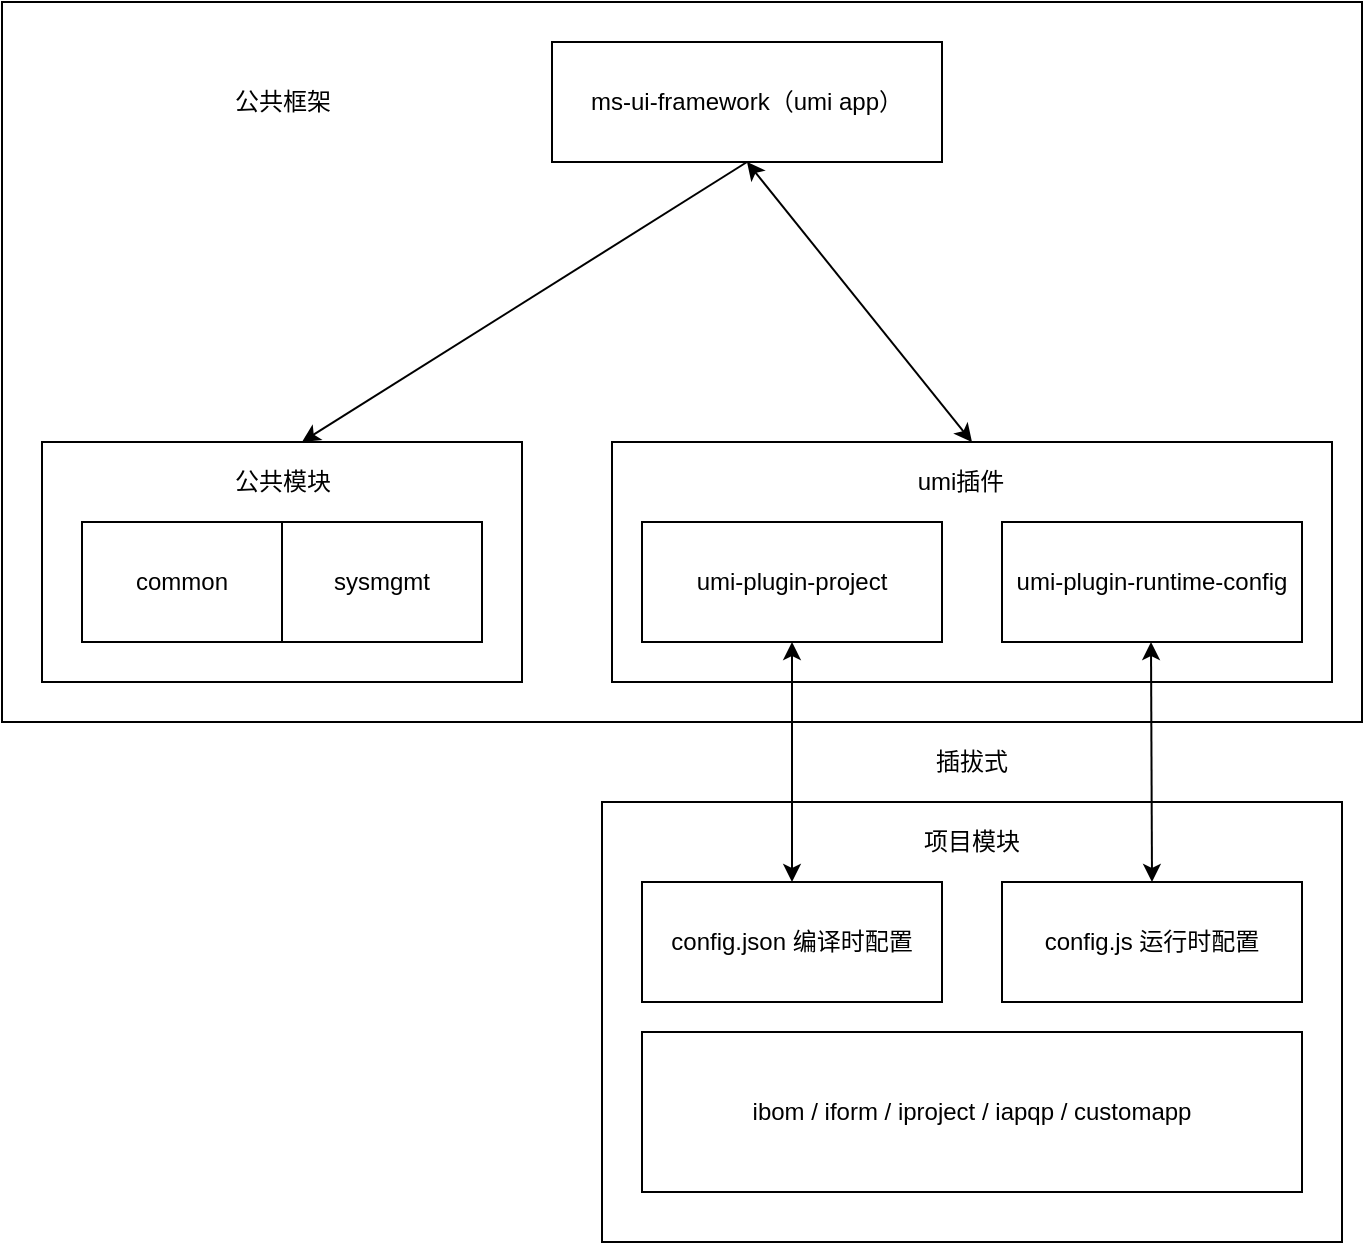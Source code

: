 <mxfile version="16.2.4" type="github">
  <diagram id="rC_-q-C5sXUHfJyQTO7R" name="第 1 页">
    <mxGraphModel dx="1426" dy="777" grid="1" gridSize="10" guides="1" tooltips="1" connect="1" arrows="1" fold="1" page="1" pageScale="1" pageWidth="827" pageHeight="1169" math="0" shadow="0">
      <root>
        <mxCell id="0" />
        <mxCell id="1" parent="0" />
        <mxCell id="8PcPeRf8CqjzHStHB_jc-21" value="" style="rounded=0;whiteSpace=wrap;html=1;fillColor=none;" parent="1" vertex="1">
          <mxGeometry x="40" y="120" width="680" height="360" as="geometry" />
        </mxCell>
        <mxCell id="REGAgrP9oS0jDpnpW-cA-7" value="" style="rounded=0;whiteSpace=wrap;html=1;fillColor=none;" parent="1" vertex="1">
          <mxGeometry x="60" y="340" width="240" height="120" as="geometry" />
        </mxCell>
        <mxCell id="8PcPeRf8CqjzHStHB_jc-18" value="" style="rounded=0;whiteSpace=wrap;html=1;fillColor=none;" parent="1" vertex="1">
          <mxGeometry x="340" y="520" width="370" height="220" as="geometry" />
        </mxCell>
        <mxCell id="8PcPeRf8CqjzHStHB_jc-1" value="ms-ui-framework（umi app）" style="rounded=0;whiteSpace=wrap;html=1;" parent="1" vertex="1">
          <mxGeometry x="315" y="140" width="195" height="60" as="geometry" />
        </mxCell>
        <mxCell id="8PcPeRf8CqjzHStHB_jc-2" value="ibom / iform / iproject / iapqp / customapp" style="rounded=0;whiteSpace=wrap;html=1;" parent="1" vertex="1">
          <mxGeometry x="360" y="635" width="330" height="80" as="geometry" />
        </mxCell>
        <mxCell id="8PcPeRf8CqjzHStHB_jc-3" value="sysmgmt" style="rounded=0;whiteSpace=wrap;html=1;" parent="1" vertex="1">
          <mxGeometry x="180" y="380" width="100" height="60" as="geometry" />
        </mxCell>
        <mxCell id="8PcPeRf8CqjzHStHB_jc-4" value="common" style="rounded=0;whiteSpace=wrap;html=1;" parent="1" vertex="1">
          <mxGeometry x="80" y="380" width="100" height="60" as="geometry" />
        </mxCell>
        <mxCell id="8PcPeRf8CqjzHStHB_jc-8" value="" style="endArrow=classic;html=1;exitX=0.5;exitY=1;exitDx=0;exitDy=0;" parent="1" source="8PcPeRf8CqjzHStHB_jc-1" edge="1">
          <mxGeometry width="50" height="50" relative="1" as="geometry">
            <mxPoint x="270" y="430" as="sourcePoint" />
            <mxPoint x="190" y="340" as="targetPoint" />
            <Array as="points" />
          </mxGeometry>
        </mxCell>
        <mxCell id="8PcPeRf8CqjzHStHB_jc-14" value="umi-plugin-project" style="rounded=0;whiteSpace=wrap;html=1;" parent="1" vertex="1">
          <mxGeometry x="360" y="380" width="150" height="60" as="geometry" />
        </mxCell>
        <mxCell id="8PcPeRf8CqjzHStHB_jc-15" value="umi-plugin-runtime-config" style="rounded=0;whiteSpace=wrap;html=1;" parent="1" vertex="1">
          <mxGeometry x="540" y="380" width="150" height="60" as="geometry" />
        </mxCell>
        <mxCell id="8PcPeRf8CqjzHStHB_jc-16" value="config.json 编译时配置" style="rounded=0;whiteSpace=wrap;html=1;" parent="1" vertex="1">
          <mxGeometry x="360" y="560" width="150" height="60" as="geometry" />
        </mxCell>
        <mxCell id="8PcPeRf8CqjzHStHB_jc-17" value="config.js 运行时配置" style="rounded=0;whiteSpace=wrap;html=1;" parent="1" vertex="1">
          <mxGeometry x="540" y="560" width="150" height="60" as="geometry" />
        </mxCell>
        <mxCell id="8PcPeRf8CqjzHStHB_jc-22" value="" style="endArrow=classic;startArrow=classic;html=1;entryX=0.5;entryY=1;entryDx=0;entryDy=0;exitX=0.5;exitY=0;exitDx=0;exitDy=0;" parent="1" source="8PcPeRf8CqjzHStHB_jc-16" target="8PcPeRf8CqjzHStHB_jc-14" edge="1">
          <mxGeometry width="50" height="50" relative="1" as="geometry">
            <mxPoint x="435" y="520" as="sourcePoint" />
            <mxPoint x="490" y="450" as="targetPoint" />
          </mxGeometry>
        </mxCell>
        <mxCell id="8PcPeRf8CqjzHStHB_jc-23" value="" style="endArrow=classic;startArrow=classic;html=1;entryX=0.5;entryY=1;entryDx=0;entryDy=0;exitX=0.5;exitY=0;exitDx=0;exitDy=0;" parent="1" source="8PcPeRf8CqjzHStHB_jc-17" edge="1">
          <mxGeometry width="50" height="50" relative="1" as="geometry">
            <mxPoint x="614.5" y="520" as="sourcePoint" />
            <mxPoint x="614.5" y="440" as="targetPoint" />
          </mxGeometry>
        </mxCell>
        <mxCell id="8PcPeRf8CqjzHStHB_jc-24" value="" style="rounded=0;whiteSpace=wrap;html=1;fillColor=none;" parent="1" vertex="1">
          <mxGeometry x="345" y="340" width="360" height="120" as="geometry" />
        </mxCell>
        <mxCell id="8PcPeRf8CqjzHStHB_jc-25" value="" style="endArrow=classic;startArrow=classic;html=1;entryX=0.5;entryY=0;entryDx=0;entryDy=0;exitX=0.5;exitY=1;exitDx=0;exitDy=0;" parent="1" source="8PcPeRf8CqjzHStHB_jc-1" target="8PcPeRf8CqjzHStHB_jc-24" edge="1">
          <mxGeometry width="50" height="50" relative="1" as="geometry">
            <mxPoint x="389" y="250" as="sourcePoint" />
            <mxPoint x="439" y="200" as="targetPoint" />
          </mxGeometry>
        </mxCell>
        <mxCell id="REGAgrP9oS0jDpnpW-cA-1" value="插拔式" style="text;html=1;strokeColor=none;fillColor=none;align=center;verticalAlign=middle;whiteSpace=wrap;rounded=0;" parent="1" vertex="1">
          <mxGeometry x="505" y="490" width="40" height="20" as="geometry" />
        </mxCell>
        <mxCell id="REGAgrP9oS0jDpnpW-cA-3" value="公共模块" style="text;html=1;strokeColor=none;fillColor=none;align=center;verticalAlign=middle;whiteSpace=wrap;rounded=0;" parent="1" vertex="1">
          <mxGeometry x="143.5" y="350" width="73" height="20" as="geometry" />
        </mxCell>
        <mxCell id="REGAgrP9oS0jDpnpW-cA-5" value="umi插件" style="text;html=1;strokeColor=none;fillColor=none;align=center;verticalAlign=middle;whiteSpace=wrap;rounded=0;" parent="1" vertex="1">
          <mxGeometry x="483" y="350" width="73" height="20" as="geometry" />
        </mxCell>
        <mxCell id="REGAgrP9oS0jDpnpW-cA-6" value="项目模块" style="text;html=1;strokeColor=none;fillColor=none;align=center;verticalAlign=middle;whiteSpace=wrap;rounded=0;" parent="1" vertex="1">
          <mxGeometry x="493" y="530" width="64" height="20" as="geometry" />
        </mxCell>
        <mxCell id="REGAgrP9oS0jDpnpW-cA-8" value="公共框架" style="text;html=1;strokeColor=none;fillColor=none;align=center;verticalAlign=middle;whiteSpace=wrap;rounded=0;" parent="1" vertex="1">
          <mxGeometry x="143.5" y="160" width="73" height="20" as="geometry" />
        </mxCell>
      </root>
    </mxGraphModel>
  </diagram>
</mxfile>

